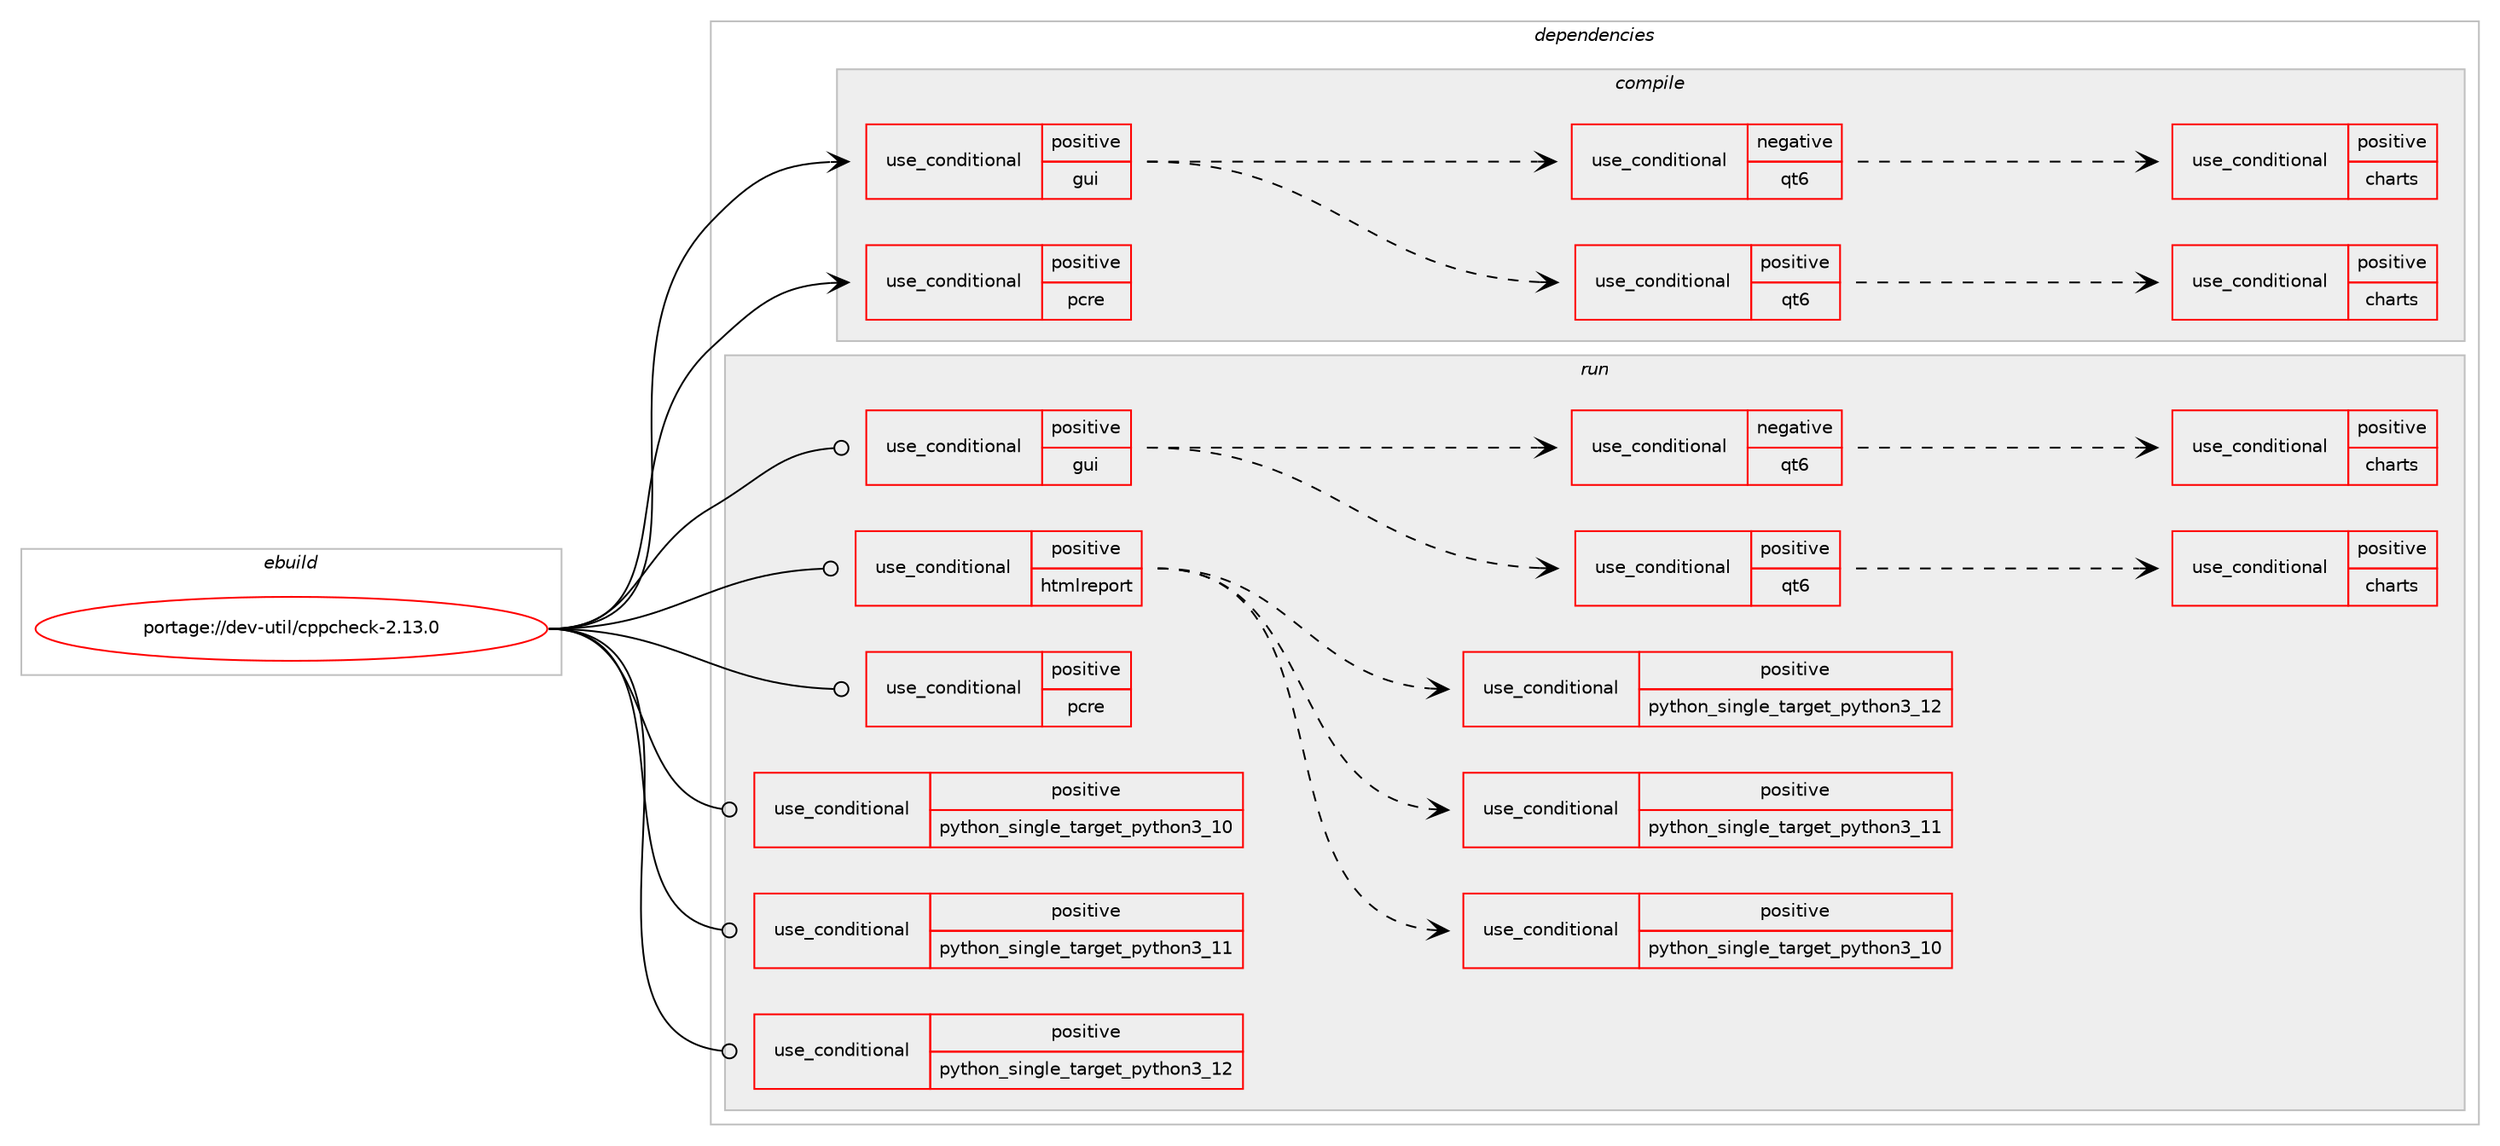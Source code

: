 digraph prolog {

# *************
# Graph options
# *************

newrank=true;
concentrate=true;
compound=true;
graph [rankdir=LR,fontname=Helvetica,fontsize=10,ranksep=1.5];#, ranksep=2.5, nodesep=0.2];
edge  [arrowhead=vee];
node  [fontname=Helvetica,fontsize=10];

# **********
# The ebuild
# **********

subgraph cluster_leftcol {
color=gray;
rank=same;
label=<<i>ebuild</i>>;
id [label="portage://dev-util/cppcheck-2.13.0", color=red, width=4, href="../dev-util/cppcheck-2.13.0.svg"];
}

# ****************
# The dependencies
# ****************

subgraph cluster_midcol {
color=gray;
label=<<i>dependencies</i>>;
subgraph cluster_compile {
fillcolor="#eeeeee";
style=filled;
label=<<i>compile</i>>;
subgraph cond58137 {
dependency108586 [label=<<TABLE BORDER="0" CELLBORDER="1" CELLSPACING="0" CELLPADDING="4"><TR><TD ROWSPAN="3" CELLPADDING="10">use_conditional</TD></TR><TR><TD>positive</TD></TR><TR><TD>gui</TD></TR></TABLE>>, shape=none, color=red];
subgraph cond58138 {
dependency108587 [label=<<TABLE BORDER="0" CELLBORDER="1" CELLSPACING="0" CELLPADDING="4"><TR><TD ROWSPAN="3" CELLPADDING="10">use_conditional</TD></TR><TR><TD>positive</TD></TR><TR><TD>qt6</TD></TR></TABLE>>, shape=none, color=red];
# *** BEGIN UNKNOWN DEPENDENCY TYPE (TODO) ***
# dependency108587 -> package_dependency(portage://dev-util/cppcheck-2.13.0,install,no,dev-qt,qtbase,none,[,,],[slot(6)],[use(enable(gui),none),use(enable(widgets),none),use(enable(network),none)])
# *** END UNKNOWN DEPENDENCY TYPE (TODO) ***

# *** BEGIN UNKNOWN DEPENDENCY TYPE (TODO) ***
# dependency108587 -> package_dependency(portage://dev-util/cppcheck-2.13.0,install,no,dev-qt,qttools,none,[,,],[slot(6)],[use(enable(assistant),none),use(enable(linguist),none)])
# *** END UNKNOWN DEPENDENCY TYPE (TODO) ***

subgraph cond58139 {
dependency108588 [label=<<TABLE BORDER="0" CELLBORDER="1" CELLSPACING="0" CELLPADDING="4"><TR><TD ROWSPAN="3" CELLPADDING="10">use_conditional</TD></TR><TR><TD>positive</TD></TR><TR><TD>charts</TD></TR></TABLE>>, shape=none, color=red];
# *** BEGIN UNKNOWN DEPENDENCY TYPE (TODO) ***
# dependency108588 -> package_dependency(portage://dev-util/cppcheck-2.13.0,install,no,dev-qt,qtcharts,none,[,,],[slot(6)],[])
# *** END UNKNOWN DEPENDENCY TYPE (TODO) ***

}
dependency108587:e -> dependency108588:w [weight=20,style="dashed",arrowhead="vee"];
}
dependency108586:e -> dependency108587:w [weight=20,style="dashed",arrowhead="vee"];
subgraph cond58140 {
dependency108589 [label=<<TABLE BORDER="0" CELLBORDER="1" CELLSPACING="0" CELLPADDING="4"><TR><TD ROWSPAN="3" CELLPADDING="10">use_conditional</TD></TR><TR><TD>negative</TD></TR><TR><TD>qt6</TD></TR></TABLE>>, shape=none, color=red];
# *** BEGIN UNKNOWN DEPENDENCY TYPE (TODO) ***
# dependency108589 -> package_dependency(portage://dev-util/cppcheck-2.13.0,install,no,dev-qt,qtcore,none,[,,],[slot(5)],[])
# *** END UNKNOWN DEPENDENCY TYPE (TODO) ***

# *** BEGIN UNKNOWN DEPENDENCY TYPE (TODO) ***
# dependency108589 -> package_dependency(portage://dev-util/cppcheck-2.13.0,install,no,dev-qt,qtgui,none,[,,],[slot(5)],[])
# *** END UNKNOWN DEPENDENCY TYPE (TODO) ***

# *** BEGIN UNKNOWN DEPENDENCY TYPE (TODO) ***
# dependency108589 -> package_dependency(portage://dev-util/cppcheck-2.13.0,install,no,dev-qt,qthelp,none,[,,],[slot(5)],[])
# *** END UNKNOWN DEPENDENCY TYPE (TODO) ***

# *** BEGIN UNKNOWN DEPENDENCY TYPE (TODO) ***
# dependency108589 -> package_dependency(portage://dev-util/cppcheck-2.13.0,install,no,dev-qt,qtnetwork,none,[,,],[slot(5)],[])
# *** END UNKNOWN DEPENDENCY TYPE (TODO) ***

# *** BEGIN UNKNOWN DEPENDENCY TYPE (TODO) ***
# dependency108589 -> package_dependency(portage://dev-util/cppcheck-2.13.0,install,no,dev-qt,qtprintsupport,none,[,,],[slot(5)],[])
# *** END UNKNOWN DEPENDENCY TYPE (TODO) ***

# *** BEGIN UNKNOWN DEPENDENCY TYPE (TODO) ***
# dependency108589 -> package_dependency(portage://dev-util/cppcheck-2.13.0,install,no,dev-qt,qtwidgets,none,[,,],[slot(5)],[])
# *** END UNKNOWN DEPENDENCY TYPE (TODO) ***

subgraph cond58141 {
dependency108590 [label=<<TABLE BORDER="0" CELLBORDER="1" CELLSPACING="0" CELLPADDING="4"><TR><TD ROWSPAN="3" CELLPADDING="10">use_conditional</TD></TR><TR><TD>positive</TD></TR><TR><TD>charts</TD></TR></TABLE>>, shape=none, color=red];
# *** BEGIN UNKNOWN DEPENDENCY TYPE (TODO) ***
# dependency108590 -> package_dependency(portage://dev-util/cppcheck-2.13.0,install,no,dev-qt,qtcharts,none,[,,],[slot(5)],[])
# *** END UNKNOWN DEPENDENCY TYPE (TODO) ***

}
dependency108589:e -> dependency108590:w [weight=20,style="dashed",arrowhead="vee"];
}
dependency108586:e -> dependency108589:w [weight=20,style="dashed",arrowhead="vee"];
}
id:e -> dependency108586:w [weight=20,style="solid",arrowhead="vee"];
subgraph cond58142 {
dependency108591 [label=<<TABLE BORDER="0" CELLBORDER="1" CELLSPACING="0" CELLPADDING="4"><TR><TD ROWSPAN="3" CELLPADDING="10">use_conditional</TD></TR><TR><TD>positive</TD></TR><TR><TD>pcre</TD></TR></TABLE>>, shape=none, color=red];
# *** BEGIN UNKNOWN DEPENDENCY TYPE (TODO) ***
# dependency108591 -> package_dependency(portage://dev-util/cppcheck-2.13.0,install,no,dev-libs,libpcre,none,[,,],[],[])
# *** END UNKNOWN DEPENDENCY TYPE (TODO) ***

}
id:e -> dependency108591:w [weight=20,style="solid",arrowhead="vee"];
# *** BEGIN UNKNOWN DEPENDENCY TYPE (TODO) ***
# id -> package_dependency(portage://dev-util/cppcheck-2.13.0,install,no,dev-libs,tinyxml2,none,[,,],any_same_slot,[])
# *** END UNKNOWN DEPENDENCY TYPE (TODO) ***

}
subgraph cluster_compileandrun {
fillcolor="#eeeeee";
style=filled;
label=<<i>compile and run</i>>;
}
subgraph cluster_run {
fillcolor="#eeeeee";
style=filled;
label=<<i>run</i>>;
subgraph cond58143 {
dependency108592 [label=<<TABLE BORDER="0" CELLBORDER="1" CELLSPACING="0" CELLPADDING="4"><TR><TD ROWSPAN="3" CELLPADDING="10">use_conditional</TD></TR><TR><TD>positive</TD></TR><TR><TD>gui</TD></TR></TABLE>>, shape=none, color=red];
subgraph cond58144 {
dependency108593 [label=<<TABLE BORDER="0" CELLBORDER="1" CELLSPACING="0" CELLPADDING="4"><TR><TD ROWSPAN="3" CELLPADDING="10">use_conditional</TD></TR><TR><TD>positive</TD></TR><TR><TD>qt6</TD></TR></TABLE>>, shape=none, color=red];
# *** BEGIN UNKNOWN DEPENDENCY TYPE (TODO) ***
# dependency108593 -> package_dependency(portage://dev-util/cppcheck-2.13.0,run,no,dev-qt,qtbase,none,[,,],[slot(6)],[use(enable(gui),none),use(enable(widgets),none),use(enable(network),none)])
# *** END UNKNOWN DEPENDENCY TYPE (TODO) ***

# *** BEGIN UNKNOWN DEPENDENCY TYPE (TODO) ***
# dependency108593 -> package_dependency(portage://dev-util/cppcheck-2.13.0,run,no,dev-qt,qttools,none,[,,],[slot(6)],[use(enable(assistant),none),use(enable(linguist),none)])
# *** END UNKNOWN DEPENDENCY TYPE (TODO) ***

subgraph cond58145 {
dependency108594 [label=<<TABLE BORDER="0" CELLBORDER="1" CELLSPACING="0" CELLPADDING="4"><TR><TD ROWSPAN="3" CELLPADDING="10">use_conditional</TD></TR><TR><TD>positive</TD></TR><TR><TD>charts</TD></TR></TABLE>>, shape=none, color=red];
# *** BEGIN UNKNOWN DEPENDENCY TYPE (TODO) ***
# dependency108594 -> package_dependency(portage://dev-util/cppcheck-2.13.0,run,no,dev-qt,qtcharts,none,[,,],[slot(6)],[])
# *** END UNKNOWN DEPENDENCY TYPE (TODO) ***

}
dependency108593:e -> dependency108594:w [weight=20,style="dashed",arrowhead="vee"];
}
dependency108592:e -> dependency108593:w [weight=20,style="dashed",arrowhead="vee"];
subgraph cond58146 {
dependency108595 [label=<<TABLE BORDER="0" CELLBORDER="1" CELLSPACING="0" CELLPADDING="4"><TR><TD ROWSPAN="3" CELLPADDING="10">use_conditional</TD></TR><TR><TD>negative</TD></TR><TR><TD>qt6</TD></TR></TABLE>>, shape=none, color=red];
# *** BEGIN UNKNOWN DEPENDENCY TYPE (TODO) ***
# dependency108595 -> package_dependency(portage://dev-util/cppcheck-2.13.0,run,no,dev-qt,qtcore,none,[,,],[slot(5)],[])
# *** END UNKNOWN DEPENDENCY TYPE (TODO) ***

# *** BEGIN UNKNOWN DEPENDENCY TYPE (TODO) ***
# dependency108595 -> package_dependency(portage://dev-util/cppcheck-2.13.0,run,no,dev-qt,qtgui,none,[,,],[slot(5)],[])
# *** END UNKNOWN DEPENDENCY TYPE (TODO) ***

# *** BEGIN UNKNOWN DEPENDENCY TYPE (TODO) ***
# dependency108595 -> package_dependency(portage://dev-util/cppcheck-2.13.0,run,no,dev-qt,qthelp,none,[,,],[slot(5)],[])
# *** END UNKNOWN DEPENDENCY TYPE (TODO) ***

# *** BEGIN UNKNOWN DEPENDENCY TYPE (TODO) ***
# dependency108595 -> package_dependency(portage://dev-util/cppcheck-2.13.0,run,no,dev-qt,qtnetwork,none,[,,],[slot(5)],[])
# *** END UNKNOWN DEPENDENCY TYPE (TODO) ***

# *** BEGIN UNKNOWN DEPENDENCY TYPE (TODO) ***
# dependency108595 -> package_dependency(portage://dev-util/cppcheck-2.13.0,run,no,dev-qt,qtprintsupport,none,[,,],[slot(5)],[])
# *** END UNKNOWN DEPENDENCY TYPE (TODO) ***

# *** BEGIN UNKNOWN DEPENDENCY TYPE (TODO) ***
# dependency108595 -> package_dependency(portage://dev-util/cppcheck-2.13.0,run,no,dev-qt,qtwidgets,none,[,,],[slot(5)],[])
# *** END UNKNOWN DEPENDENCY TYPE (TODO) ***

subgraph cond58147 {
dependency108596 [label=<<TABLE BORDER="0" CELLBORDER="1" CELLSPACING="0" CELLPADDING="4"><TR><TD ROWSPAN="3" CELLPADDING="10">use_conditional</TD></TR><TR><TD>positive</TD></TR><TR><TD>charts</TD></TR></TABLE>>, shape=none, color=red];
# *** BEGIN UNKNOWN DEPENDENCY TYPE (TODO) ***
# dependency108596 -> package_dependency(portage://dev-util/cppcheck-2.13.0,run,no,dev-qt,qtcharts,none,[,,],[slot(5)],[])
# *** END UNKNOWN DEPENDENCY TYPE (TODO) ***

}
dependency108595:e -> dependency108596:w [weight=20,style="dashed",arrowhead="vee"];
}
dependency108592:e -> dependency108595:w [weight=20,style="dashed",arrowhead="vee"];
}
id:e -> dependency108592:w [weight=20,style="solid",arrowhead="odot"];
subgraph cond58148 {
dependency108597 [label=<<TABLE BORDER="0" CELLBORDER="1" CELLSPACING="0" CELLPADDING="4"><TR><TD ROWSPAN="3" CELLPADDING="10">use_conditional</TD></TR><TR><TD>positive</TD></TR><TR><TD>htmlreport</TD></TR></TABLE>>, shape=none, color=red];
subgraph cond58149 {
dependency108598 [label=<<TABLE BORDER="0" CELLBORDER="1" CELLSPACING="0" CELLPADDING="4"><TR><TD ROWSPAN="3" CELLPADDING="10">use_conditional</TD></TR><TR><TD>positive</TD></TR><TR><TD>python_single_target_python3_10</TD></TR></TABLE>>, shape=none, color=red];
# *** BEGIN UNKNOWN DEPENDENCY TYPE (TODO) ***
# dependency108598 -> package_dependency(portage://dev-util/cppcheck-2.13.0,run,no,dev-python,pygments,none,[,,],[],[use(enable(python_targets_python3_10),negative)])
# *** END UNKNOWN DEPENDENCY TYPE (TODO) ***

}
dependency108597:e -> dependency108598:w [weight=20,style="dashed",arrowhead="vee"];
subgraph cond58150 {
dependency108599 [label=<<TABLE BORDER="0" CELLBORDER="1" CELLSPACING="0" CELLPADDING="4"><TR><TD ROWSPAN="3" CELLPADDING="10">use_conditional</TD></TR><TR><TD>positive</TD></TR><TR><TD>python_single_target_python3_11</TD></TR></TABLE>>, shape=none, color=red];
# *** BEGIN UNKNOWN DEPENDENCY TYPE (TODO) ***
# dependency108599 -> package_dependency(portage://dev-util/cppcheck-2.13.0,run,no,dev-python,pygments,none,[,,],[],[use(enable(python_targets_python3_11),negative)])
# *** END UNKNOWN DEPENDENCY TYPE (TODO) ***

}
dependency108597:e -> dependency108599:w [weight=20,style="dashed",arrowhead="vee"];
subgraph cond58151 {
dependency108600 [label=<<TABLE BORDER="0" CELLBORDER="1" CELLSPACING="0" CELLPADDING="4"><TR><TD ROWSPAN="3" CELLPADDING="10">use_conditional</TD></TR><TR><TD>positive</TD></TR><TR><TD>python_single_target_python3_12</TD></TR></TABLE>>, shape=none, color=red];
# *** BEGIN UNKNOWN DEPENDENCY TYPE (TODO) ***
# dependency108600 -> package_dependency(portage://dev-util/cppcheck-2.13.0,run,no,dev-python,pygments,none,[,,],[],[use(enable(python_targets_python3_12),negative)])
# *** END UNKNOWN DEPENDENCY TYPE (TODO) ***

}
dependency108597:e -> dependency108600:w [weight=20,style="dashed",arrowhead="vee"];
}
id:e -> dependency108597:w [weight=20,style="solid",arrowhead="odot"];
subgraph cond58152 {
dependency108601 [label=<<TABLE BORDER="0" CELLBORDER="1" CELLSPACING="0" CELLPADDING="4"><TR><TD ROWSPAN="3" CELLPADDING="10">use_conditional</TD></TR><TR><TD>positive</TD></TR><TR><TD>pcre</TD></TR></TABLE>>, shape=none, color=red];
# *** BEGIN UNKNOWN DEPENDENCY TYPE (TODO) ***
# dependency108601 -> package_dependency(portage://dev-util/cppcheck-2.13.0,run,no,dev-libs,libpcre,none,[,,],[],[])
# *** END UNKNOWN DEPENDENCY TYPE (TODO) ***

}
id:e -> dependency108601:w [weight=20,style="solid",arrowhead="odot"];
subgraph cond58153 {
dependency108602 [label=<<TABLE BORDER="0" CELLBORDER="1" CELLSPACING="0" CELLPADDING="4"><TR><TD ROWSPAN="3" CELLPADDING="10">use_conditional</TD></TR><TR><TD>positive</TD></TR><TR><TD>python_single_target_python3_10</TD></TR></TABLE>>, shape=none, color=red];
# *** BEGIN UNKNOWN DEPENDENCY TYPE (TODO) ***
# dependency108602 -> package_dependency(portage://dev-util/cppcheck-2.13.0,run,no,dev-lang,python,none,[,,],[slot(3.10)],[])
# *** END UNKNOWN DEPENDENCY TYPE (TODO) ***

}
id:e -> dependency108602:w [weight=20,style="solid",arrowhead="odot"];
subgraph cond58154 {
dependency108603 [label=<<TABLE BORDER="0" CELLBORDER="1" CELLSPACING="0" CELLPADDING="4"><TR><TD ROWSPAN="3" CELLPADDING="10">use_conditional</TD></TR><TR><TD>positive</TD></TR><TR><TD>python_single_target_python3_11</TD></TR></TABLE>>, shape=none, color=red];
# *** BEGIN UNKNOWN DEPENDENCY TYPE (TODO) ***
# dependency108603 -> package_dependency(portage://dev-util/cppcheck-2.13.0,run,no,dev-lang,python,none,[,,],[slot(3.11)],[])
# *** END UNKNOWN DEPENDENCY TYPE (TODO) ***

}
id:e -> dependency108603:w [weight=20,style="solid",arrowhead="odot"];
subgraph cond58155 {
dependency108604 [label=<<TABLE BORDER="0" CELLBORDER="1" CELLSPACING="0" CELLPADDING="4"><TR><TD ROWSPAN="3" CELLPADDING="10">use_conditional</TD></TR><TR><TD>positive</TD></TR><TR><TD>python_single_target_python3_12</TD></TR></TABLE>>, shape=none, color=red];
# *** BEGIN UNKNOWN DEPENDENCY TYPE (TODO) ***
# dependency108604 -> package_dependency(portage://dev-util/cppcheck-2.13.0,run,no,dev-lang,python,none,[,,],[slot(3.12)],[])
# *** END UNKNOWN DEPENDENCY TYPE (TODO) ***

}
id:e -> dependency108604:w [weight=20,style="solid",arrowhead="odot"];
# *** BEGIN UNKNOWN DEPENDENCY TYPE (TODO) ***
# id -> package_dependency(portage://dev-util/cppcheck-2.13.0,run,no,dev-libs,tinyxml2,none,[,,],any_same_slot,[])
# *** END UNKNOWN DEPENDENCY TYPE (TODO) ***

}
}

# **************
# The candidates
# **************

subgraph cluster_choices {
rank=same;
color=gray;
label=<<i>candidates</i>>;

}

}
